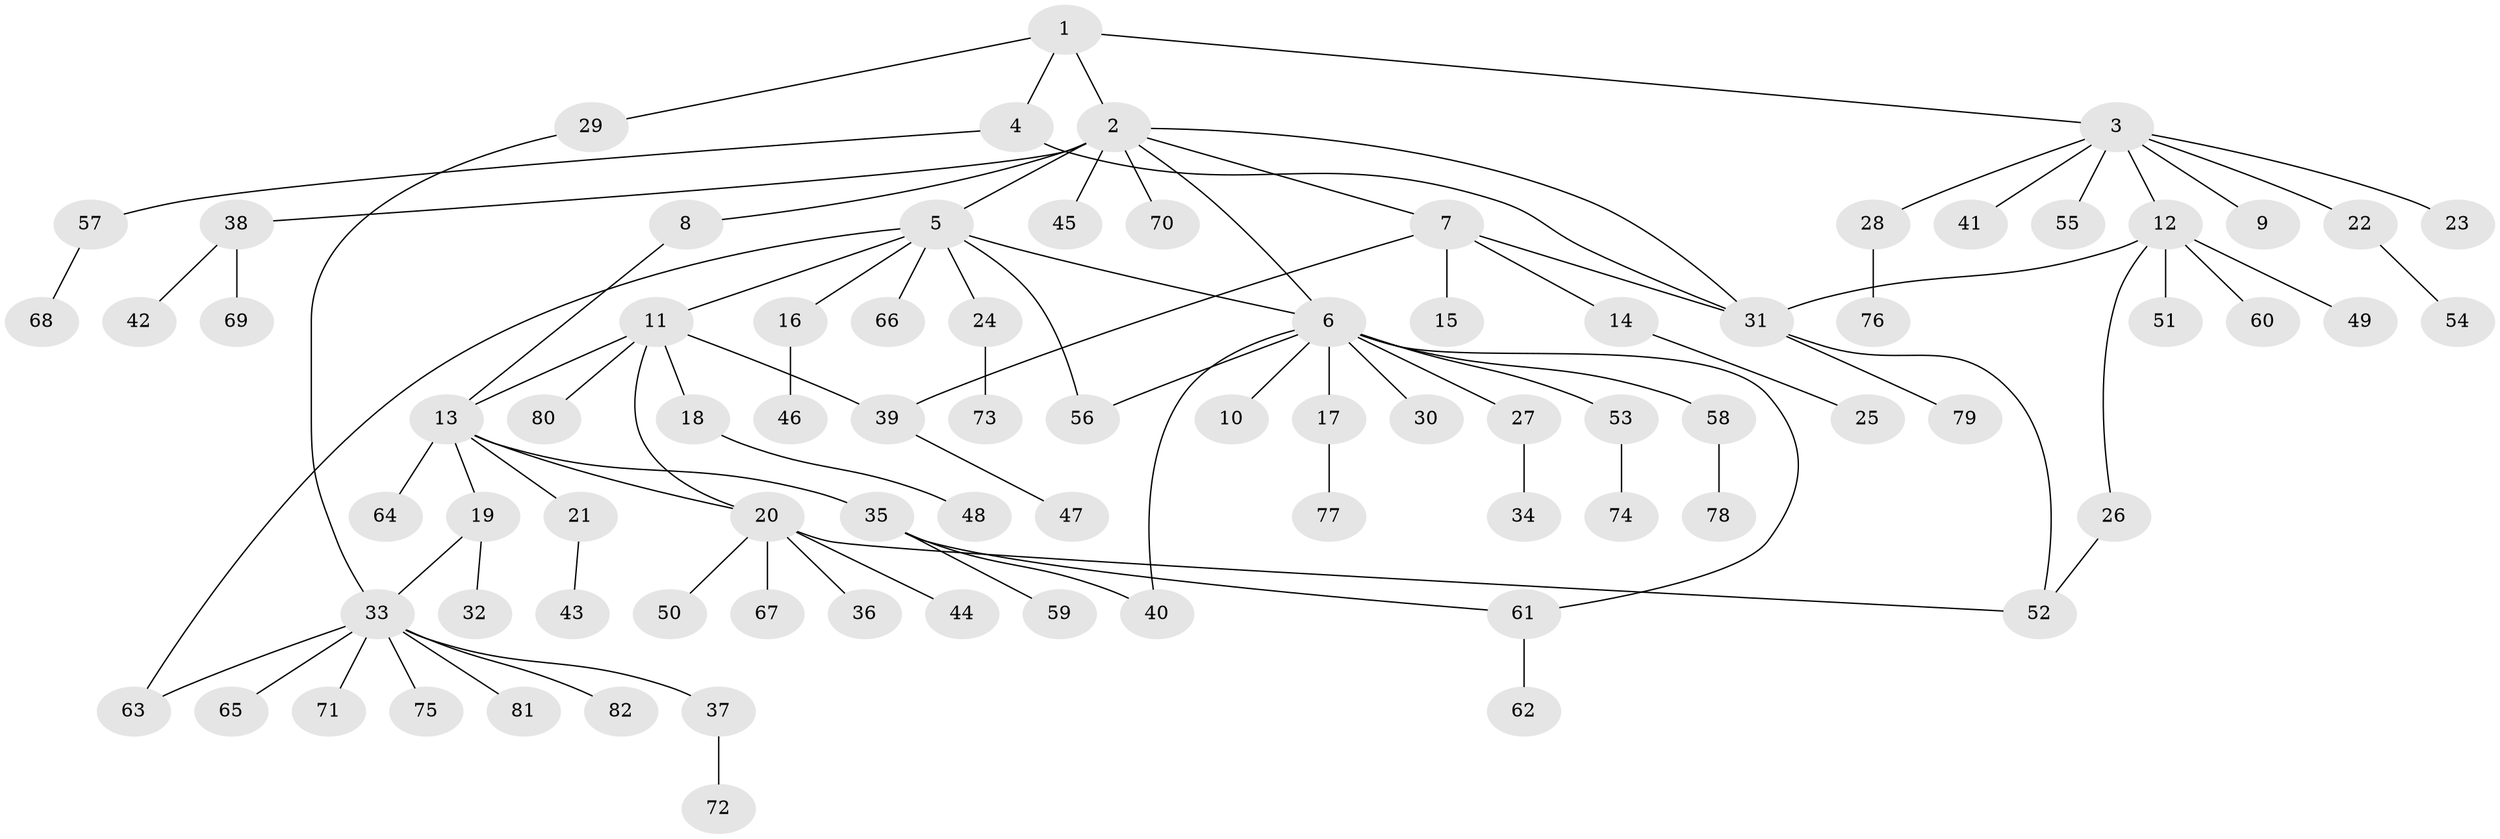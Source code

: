 // coarse degree distribution, {4: 0.03508771929824561, 9: 0.017543859649122806, 7: 0.03508771929824561, 8: 0.03508771929824561, 11: 0.017543859649122806, 5: 0.05263157894736842, 2: 0.19298245614035087, 1: 0.543859649122807, 3: 0.07017543859649122}
// Generated by graph-tools (version 1.1) at 2025/18/03/04/25 18:18:19]
// undirected, 82 vertices, 95 edges
graph export_dot {
graph [start="1"]
  node [color=gray90,style=filled];
  1;
  2;
  3;
  4;
  5;
  6;
  7;
  8;
  9;
  10;
  11;
  12;
  13;
  14;
  15;
  16;
  17;
  18;
  19;
  20;
  21;
  22;
  23;
  24;
  25;
  26;
  27;
  28;
  29;
  30;
  31;
  32;
  33;
  34;
  35;
  36;
  37;
  38;
  39;
  40;
  41;
  42;
  43;
  44;
  45;
  46;
  47;
  48;
  49;
  50;
  51;
  52;
  53;
  54;
  55;
  56;
  57;
  58;
  59;
  60;
  61;
  62;
  63;
  64;
  65;
  66;
  67;
  68;
  69;
  70;
  71;
  72;
  73;
  74;
  75;
  76;
  77;
  78;
  79;
  80;
  81;
  82;
  1 -- 2;
  1 -- 3;
  1 -- 4;
  1 -- 29;
  2 -- 5;
  2 -- 6;
  2 -- 7;
  2 -- 8;
  2 -- 31;
  2 -- 38;
  2 -- 45;
  2 -- 70;
  3 -- 9;
  3 -- 12;
  3 -- 22;
  3 -- 23;
  3 -- 28;
  3 -- 41;
  3 -- 55;
  4 -- 31;
  4 -- 57;
  5 -- 6;
  5 -- 11;
  5 -- 16;
  5 -- 24;
  5 -- 56;
  5 -- 63;
  5 -- 66;
  6 -- 10;
  6 -- 17;
  6 -- 27;
  6 -- 30;
  6 -- 40;
  6 -- 53;
  6 -- 56;
  6 -- 58;
  6 -- 61;
  7 -- 14;
  7 -- 15;
  7 -- 31;
  7 -- 39;
  8 -- 13;
  11 -- 13;
  11 -- 18;
  11 -- 20;
  11 -- 39;
  11 -- 80;
  12 -- 26;
  12 -- 31;
  12 -- 49;
  12 -- 51;
  12 -- 60;
  13 -- 19;
  13 -- 20;
  13 -- 21;
  13 -- 35;
  13 -- 64;
  14 -- 25;
  16 -- 46;
  17 -- 77;
  18 -- 48;
  19 -- 32;
  19 -- 33;
  20 -- 36;
  20 -- 44;
  20 -- 50;
  20 -- 52;
  20 -- 67;
  21 -- 43;
  22 -- 54;
  24 -- 73;
  26 -- 52;
  27 -- 34;
  28 -- 76;
  29 -- 33;
  31 -- 52;
  31 -- 79;
  33 -- 37;
  33 -- 63;
  33 -- 65;
  33 -- 71;
  33 -- 75;
  33 -- 81;
  33 -- 82;
  35 -- 40;
  35 -- 59;
  35 -- 61;
  37 -- 72;
  38 -- 42;
  38 -- 69;
  39 -- 47;
  53 -- 74;
  57 -- 68;
  58 -- 78;
  61 -- 62;
}
